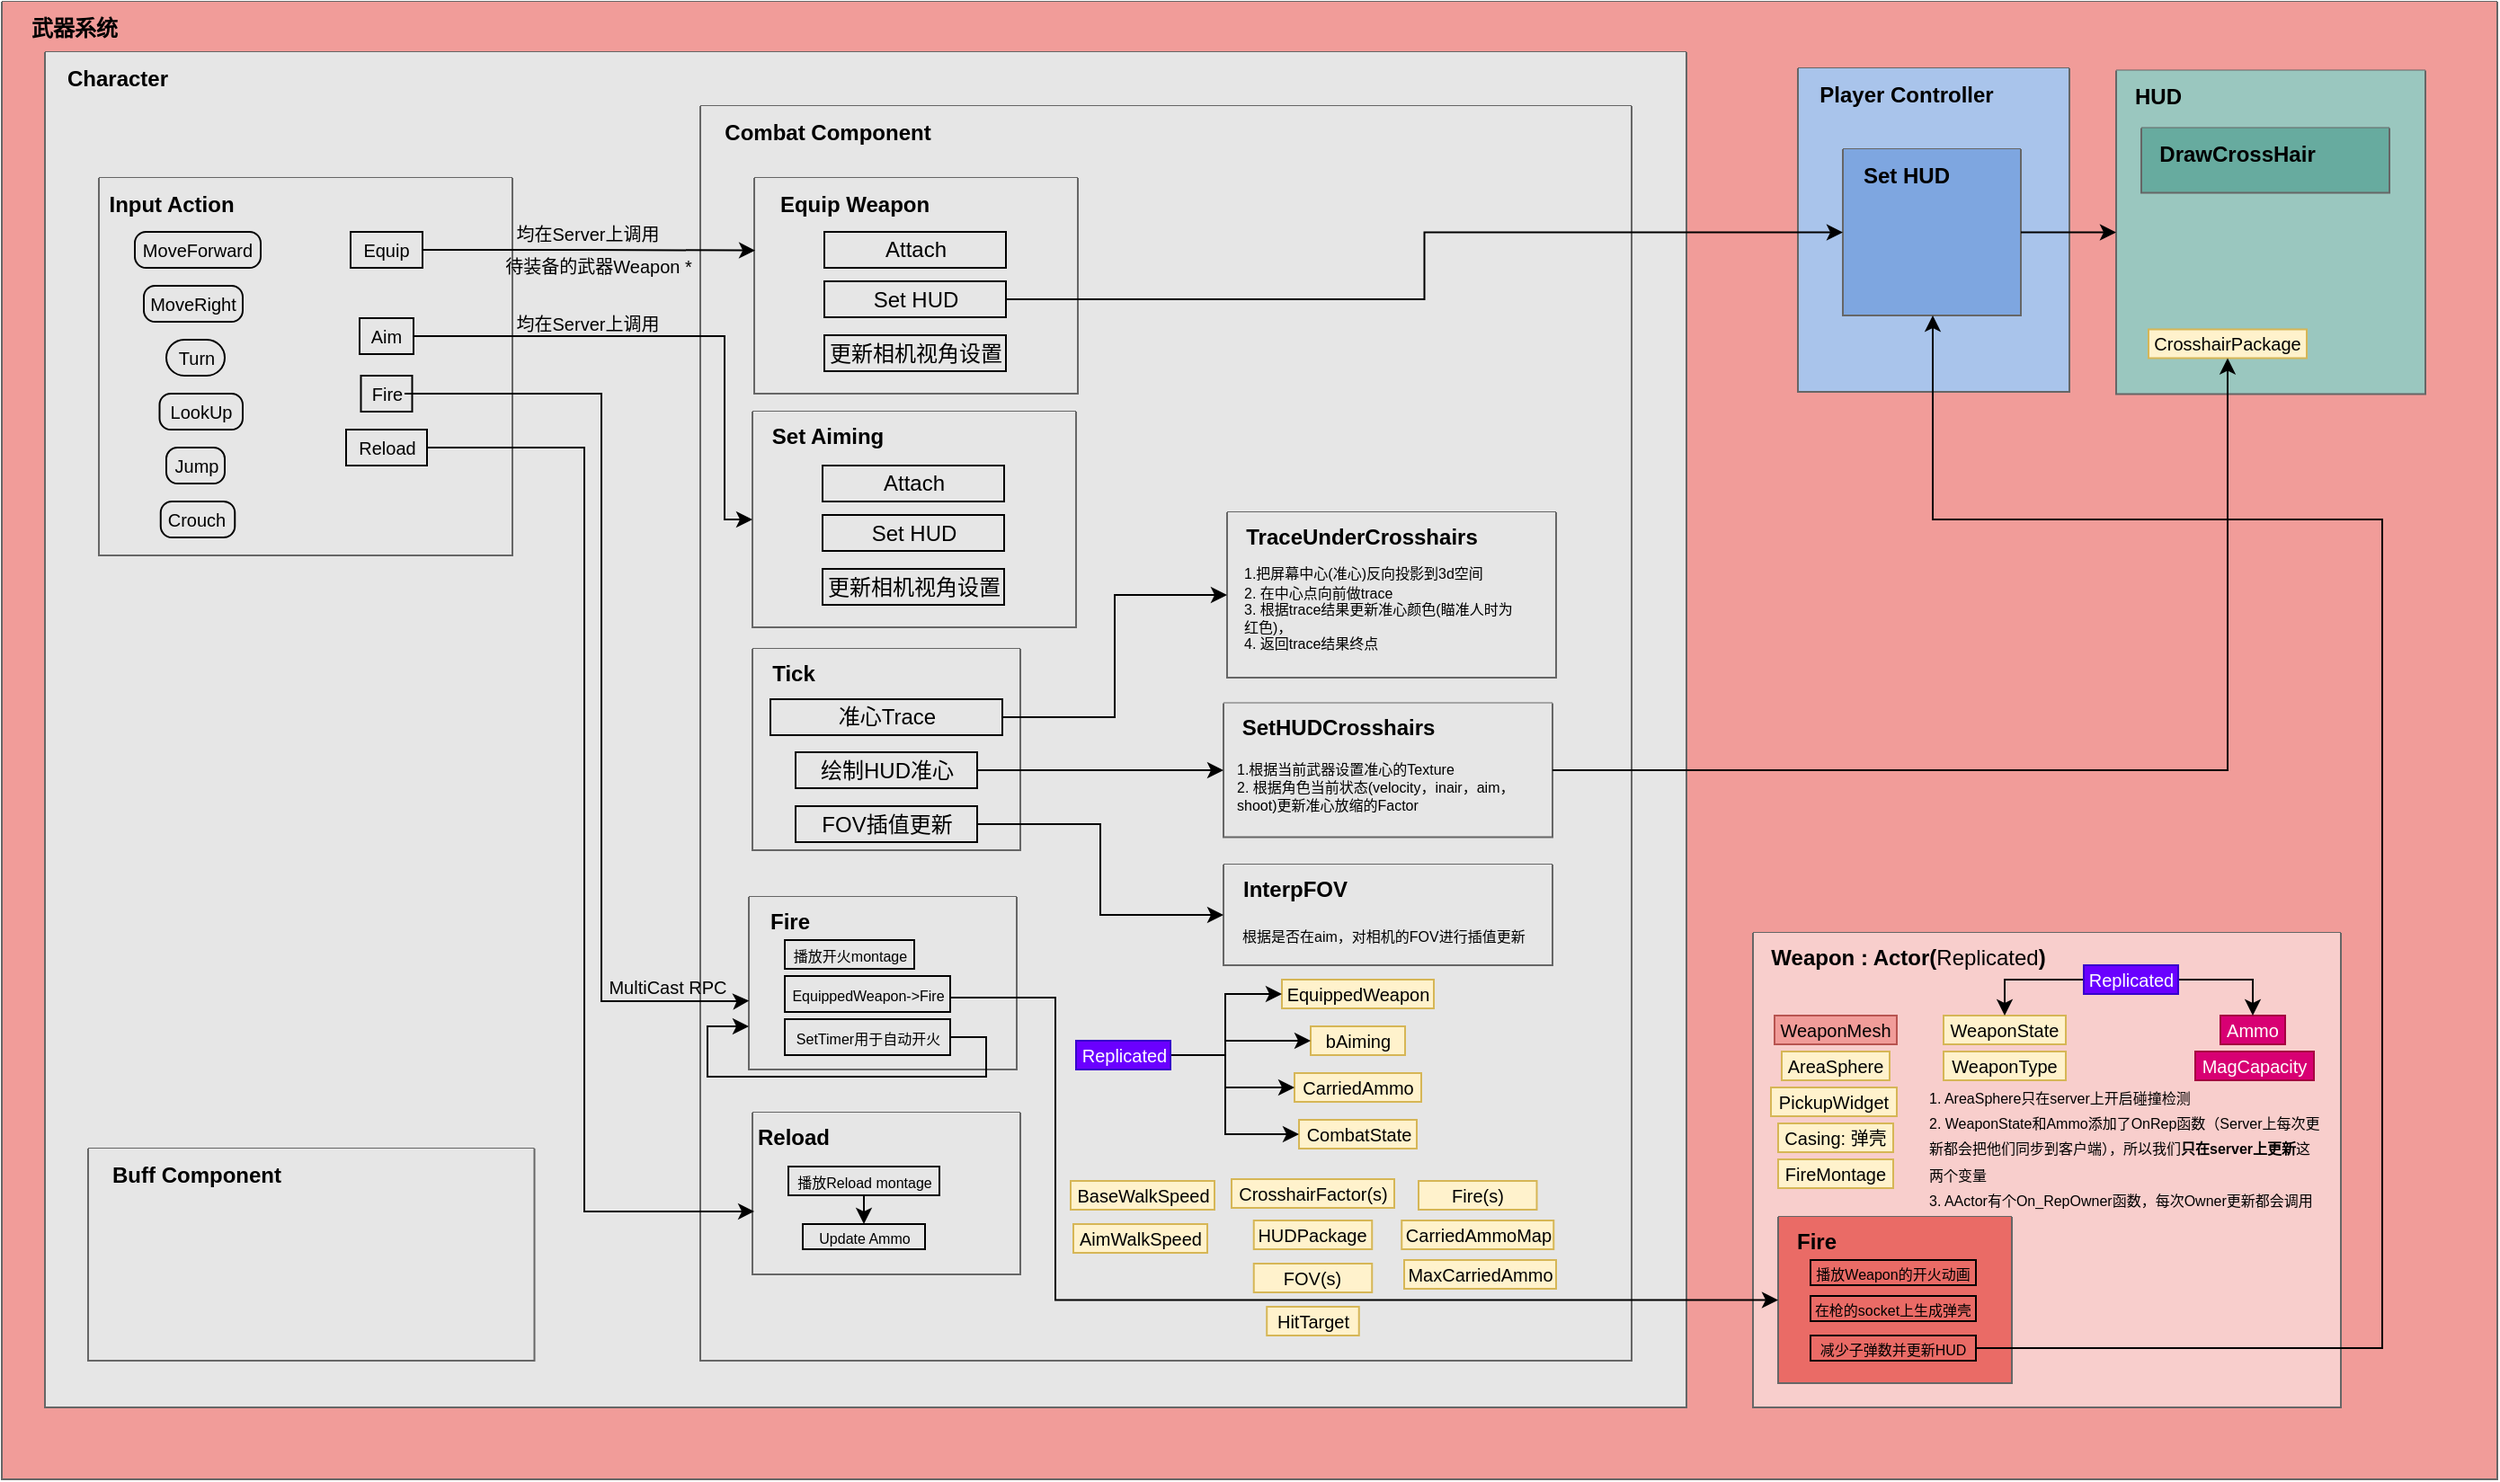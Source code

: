 <mxfile version="22.1.2" type="device">
  <diagram name="第 1 页" id="bMrVAK8gPkkUIHQVz1YE">
    <mxGraphModel dx="5907" dy="4916" grid="1" gridSize="10" guides="1" tooltips="1" connect="1" arrows="1" fold="1" page="1" pageScale="1" pageWidth="827" pageHeight="1169" math="0" shadow="0">
      <root>
        <mxCell id="0" />
        <mxCell id="1" parent="0" />
        <mxCell id="2DNq-SqJjKYiAPZ9AIUP-1" value="" style="swimlane;startSize=0;fillStyle=auto;fillColor=#000000;fontColor=#333333;strokeColor=#666666;swimlaneFillColor=#F19C99;" vertex="1" parent="1">
          <mxGeometry x="534" y="-1028" width="1388" height="822" as="geometry" />
        </mxCell>
        <mxCell id="2DNq-SqJjKYiAPZ9AIUP-2" value="&lt;b&gt;武器系统&lt;/b&gt;" style="text;html=1;align=center;verticalAlign=middle;resizable=0;points=[];autosize=1;strokeColor=none;fillColor=none;" vertex="1" parent="2DNq-SqJjKYiAPZ9AIUP-1">
          <mxGeometry x="6" y="1" width="68" height="28" as="geometry" />
        </mxCell>
        <mxCell id="2DNq-SqJjKYiAPZ9AIUP-3" value="" style="swimlane;startSize=0;fillStyle=auto;fillColor=#000000;fontColor=#333333;strokeColor=#666666;swimlaneFillColor=#E6E6E6;" vertex="1" parent="1">
          <mxGeometry x="558" y="-1000" width="913" height="754" as="geometry" />
        </mxCell>
        <mxCell id="2DNq-SqJjKYiAPZ9AIUP-4" value="&lt;b&gt;Character&lt;/b&gt;" style="text;html=1;align=center;verticalAlign=middle;resizable=0;points=[];autosize=1;strokeColor=none;fillColor=none;" vertex="1" parent="2DNq-SqJjKYiAPZ9AIUP-3">
          <mxGeometry width="80" height="30" as="geometry" />
        </mxCell>
        <mxCell id="2DNq-SqJjKYiAPZ9AIUP-5" value="" style="swimlane;startSize=0;fillStyle=auto;fillColor=#000000;fontColor=#333333;strokeColor=#666666;swimlaneFillColor=#E6E6E6;" vertex="1" parent="2DNq-SqJjKYiAPZ9AIUP-3">
          <mxGeometry x="30" y="70" width="230" height="210" as="geometry" />
        </mxCell>
        <mxCell id="2DNq-SqJjKYiAPZ9AIUP-6" value="&lt;b&gt;Input Action&lt;/b&gt;" style="text;html=1;align=center;verticalAlign=middle;resizable=0;points=[];autosize=1;strokeColor=none;fillColor=none;" vertex="1" parent="2DNq-SqJjKYiAPZ9AIUP-5">
          <mxGeometry x="-5" width="90" height="30" as="geometry" />
        </mxCell>
        <mxCell id="2DNq-SqJjKYiAPZ9AIUP-7" value="&lt;font style=&quot;font-size: 10px;&quot;&gt;MoveForward&lt;/font&gt;" style="rounded=1;whiteSpace=wrap;html=1;fillColor=none;arcSize=31;" vertex="1" parent="2DNq-SqJjKYiAPZ9AIUP-5">
          <mxGeometry x="20" y="30" width="70" height="20" as="geometry" />
        </mxCell>
        <mxCell id="2DNq-SqJjKYiAPZ9AIUP-8" value="&lt;font style=&quot;font-size: 10px;&quot;&gt;MoveRight&lt;/font&gt;" style="rounded=1;whiteSpace=wrap;html=1;fillColor=none;arcSize=31;" vertex="1" parent="2DNq-SqJjKYiAPZ9AIUP-5">
          <mxGeometry x="25" y="60" width="55" height="20" as="geometry" />
        </mxCell>
        <mxCell id="2DNq-SqJjKYiAPZ9AIUP-9" value="&lt;font style=&quot;font-size: 10px;&quot;&gt;Turn&lt;/font&gt;" style="rounded=1;whiteSpace=wrap;html=1;fillColor=none;arcSize=50;" vertex="1" parent="2DNq-SqJjKYiAPZ9AIUP-5">
          <mxGeometry x="37.5" y="90" width="32.5" height="20" as="geometry" />
        </mxCell>
        <mxCell id="2DNq-SqJjKYiAPZ9AIUP-10" value="&lt;font style=&quot;&quot;&gt;&lt;font style=&quot;font-size: 10px;&quot;&gt;LookUp&lt;/font&gt;&lt;br&gt;&lt;/font&gt;" style="rounded=1;whiteSpace=wrap;html=1;fillColor=none;arcSize=31;" vertex="1" parent="2DNq-SqJjKYiAPZ9AIUP-5">
          <mxGeometry x="33.75" y="120" width="46.25" height="20" as="geometry" />
        </mxCell>
        <mxCell id="2DNq-SqJjKYiAPZ9AIUP-11" value="&lt;font style=&quot;&quot;&gt;&lt;font style=&quot;font-size: 10px;&quot;&gt;Jump&lt;/font&gt;&lt;br&gt;&lt;/font&gt;" style="rounded=1;whiteSpace=wrap;html=1;fillColor=none;arcSize=31;" vertex="1" parent="2DNq-SqJjKYiAPZ9AIUP-5">
          <mxGeometry x="37.5" y="150" width="32.5" height="20" as="geometry" />
        </mxCell>
        <mxCell id="2DNq-SqJjKYiAPZ9AIUP-12" value="&lt;font style=&quot;&quot;&gt;&lt;font style=&quot;font-size: 10px;&quot;&gt;Crouch&lt;/font&gt;&lt;br&gt;&lt;/font&gt;" style="rounded=1;whiteSpace=wrap;html=1;fillColor=none;arcSize=31;" vertex="1" parent="2DNq-SqJjKYiAPZ9AIUP-5">
          <mxGeometry x="34.38" y="180" width="41.25" height="20" as="geometry" />
        </mxCell>
        <mxCell id="2DNq-SqJjKYiAPZ9AIUP-13" value="&lt;font style=&quot;font-size: 10px;&quot;&gt;Equip&lt;/font&gt;" style="rounded=1;whiteSpace=wrap;html=1;fillColor=none;arcSize=0;" vertex="1" parent="2DNq-SqJjKYiAPZ9AIUP-5">
          <mxGeometry x="140" y="30" width="40" height="20" as="geometry" />
        </mxCell>
        <mxCell id="2DNq-SqJjKYiAPZ9AIUP-14" value="&lt;font style=&quot;font-size: 10px;&quot;&gt;Aim&lt;/font&gt;" style="rounded=1;whiteSpace=wrap;html=1;fillColor=none;arcSize=0;" vertex="1" parent="2DNq-SqJjKYiAPZ9AIUP-5">
          <mxGeometry x="145" y="78" width="30" height="20" as="geometry" />
        </mxCell>
        <mxCell id="2DNq-SqJjKYiAPZ9AIUP-15" value="&lt;font style=&quot;font-size: 10px;&quot;&gt;Reload&lt;/font&gt;" style="rounded=1;whiteSpace=wrap;html=1;fillColor=none;arcSize=0;" vertex="1" parent="2DNq-SqJjKYiAPZ9AIUP-5">
          <mxGeometry x="137.5" y="140" width="45" height="20" as="geometry" />
        </mxCell>
        <mxCell id="2DNq-SqJjKYiAPZ9AIUP-16" value="&lt;font style=&quot;font-size: 10px;&quot;&gt;Fire&lt;/font&gt;" style="rounded=1;whiteSpace=wrap;html=1;fillColor=none;arcSize=0;" vertex="1" parent="2DNq-SqJjKYiAPZ9AIUP-5">
          <mxGeometry x="145.75" y="110" width="28.5" height="20" as="geometry" />
        </mxCell>
        <mxCell id="2DNq-SqJjKYiAPZ9AIUP-17" value="" style="swimlane;startSize=0;fillStyle=auto;fillColor=#000000;fontColor=#333333;strokeColor=#666666;swimlaneFillColor=#E6E6E6;" vertex="1" parent="2DNq-SqJjKYiAPZ9AIUP-3">
          <mxGeometry x="364.5" y="30" width="518" height="698" as="geometry" />
        </mxCell>
        <mxCell id="2DNq-SqJjKYiAPZ9AIUP-18" value="&lt;b&gt;Combat Component&lt;/b&gt;" style="text;html=1;align=center;verticalAlign=middle;resizable=0;points=[];autosize=1;strokeColor=none;fillColor=none;" vertex="1" parent="2DNq-SqJjKYiAPZ9AIUP-17">
          <mxGeometry width="140" height="30" as="geometry" />
        </mxCell>
        <mxCell id="2DNq-SqJjKYiAPZ9AIUP-19" value="" style="swimlane;startSize=0;fillStyle=auto;fillColor=#000000;fontColor=#333333;strokeColor=#666666;swimlaneFillColor=#E6E6E6;" vertex="1" parent="2DNq-SqJjKYiAPZ9AIUP-17">
          <mxGeometry x="30" y="40" width="180" height="120" as="geometry" />
        </mxCell>
        <mxCell id="2DNq-SqJjKYiAPZ9AIUP-20" value="&lt;b&gt;Equip Weapon&lt;/b&gt;" style="text;html=1;align=center;verticalAlign=middle;resizable=0;points=[];autosize=1;strokeColor=none;fillColor=none;" vertex="1" parent="2DNq-SqJjKYiAPZ9AIUP-19">
          <mxGeometry width="110" height="30" as="geometry" />
        </mxCell>
        <mxCell id="2DNq-SqJjKYiAPZ9AIUP-21" value="Attach" style="rounded=0;whiteSpace=wrap;html=1;fillColor=none;" vertex="1" parent="2DNq-SqJjKYiAPZ9AIUP-19">
          <mxGeometry x="39" y="30" width="101" height="20" as="geometry" />
        </mxCell>
        <mxCell id="2DNq-SqJjKYiAPZ9AIUP-22" value="Set HUD" style="rounded=0;whiteSpace=wrap;html=1;fillColor=none;" vertex="1" parent="2DNq-SqJjKYiAPZ9AIUP-19">
          <mxGeometry x="39" y="57.5" width="101" height="20" as="geometry" />
        </mxCell>
        <mxCell id="2DNq-SqJjKYiAPZ9AIUP-23" value="更新相机视角设置" style="rounded=0;whiteSpace=wrap;html=1;fillColor=none;" vertex="1" parent="2DNq-SqJjKYiAPZ9AIUP-19">
          <mxGeometry x="39" y="87.5" width="101" height="20" as="geometry" />
        </mxCell>
        <mxCell id="2DNq-SqJjKYiAPZ9AIUP-24" value="" style="swimlane;startSize=0;fillStyle=auto;fillColor=#000000;fontColor=#333333;strokeColor=#666666;swimlaneFillColor=#E6E6E6;" vertex="1" parent="2DNq-SqJjKYiAPZ9AIUP-17">
          <mxGeometry x="29" y="170" width="180" height="120" as="geometry" />
        </mxCell>
        <mxCell id="2DNq-SqJjKYiAPZ9AIUP-25" value="&lt;b&gt;Set Aiming&lt;/b&gt;" style="text;html=1;align=center;verticalAlign=middle;resizable=0;points=[];autosize=1;strokeColor=none;fillColor=none;" vertex="1" parent="2DNq-SqJjKYiAPZ9AIUP-24">
          <mxGeometry width="82" height="28" as="geometry" />
        </mxCell>
        <mxCell id="2DNq-SqJjKYiAPZ9AIUP-26" value="Attach" style="rounded=0;whiteSpace=wrap;html=1;fillColor=none;" vertex="1" parent="2DNq-SqJjKYiAPZ9AIUP-24">
          <mxGeometry x="39" y="30" width="101" height="20" as="geometry" />
        </mxCell>
        <mxCell id="2DNq-SqJjKYiAPZ9AIUP-27" value="Set HUD" style="rounded=0;whiteSpace=wrap;html=1;fillColor=none;" vertex="1" parent="2DNq-SqJjKYiAPZ9AIUP-24">
          <mxGeometry x="39" y="57.5" width="101" height="20" as="geometry" />
        </mxCell>
        <mxCell id="2DNq-SqJjKYiAPZ9AIUP-28" value="更新相机视角设置" style="rounded=0;whiteSpace=wrap;html=1;fillColor=none;" vertex="1" parent="2DNq-SqJjKYiAPZ9AIUP-24">
          <mxGeometry x="39" y="87.5" width="101" height="20" as="geometry" />
        </mxCell>
        <mxCell id="2DNq-SqJjKYiAPZ9AIUP-29" value="" style="swimlane;startSize=0;fillStyle=auto;fillColor=#000000;fontColor=#333333;strokeColor=#666666;swimlaneFillColor=#E6E6E6;" vertex="1" parent="2DNq-SqJjKYiAPZ9AIUP-17">
          <mxGeometry x="29" y="302" width="149" height="112" as="geometry">
            <mxRectangle x="29" y="324" width="18" height="12" as="alternateBounds" />
          </mxGeometry>
        </mxCell>
        <mxCell id="2DNq-SqJjKYiAPZ9AIUP-30" value="&lt;b&gt;Tick&lt;/b&gt;" style="text;html=1;align=center;verticalAlign=middle;resizable=0;points=[];autosize=1;strokeColor=none;fillColor=none;" vertex="1" parent="2DNq-SqJjKYiAPZ9AIUP-29">
          <mxGeometry width="44" height="28" as="geometry" />
        </mxCell>
        <mxCell id="2DNq-SqJjKYiAPZ9AIUP-31" value="准心Trace" style="rounded=0;whiteSpace=wrap;html=1;fillColor=none;" vertex="1" parent="2DNq-SqJjKYiAPZ9AIUP-29">
          <mxGeometry x="10" y="28" width="129" height="20" as="geometry" />
        </mxCell>
        <mxCell id="2DNq-SqJjKYiAPZ9AIUP-32" value="绘制HUD准心" style="rounded=0;whiteSpace=wrap;html=1;fillColor=none;" vertex="1" parent="2DNq-SqJjKYiAPZ9AIUP-29">
          <mxGeometry x="24" y="57.5" width="101" height="20" as="geometry" />
        </mxCell>
        <mxCell id="2DNq-SqJjKYiAPZ9AIUP-33" value="FOV插值更新" style="rounded=0;whiteSpace=wrap;html=1;fillColor=none;" vertex="1" parent="2DNq-SqJjKYiAPZ9AIUP-29">
          <mxGeometry x="24" y="87.5" width="101" height="20" as="geometry" />
        </mxCell>
        <mxCell id="2DNq-SqJjKYiAPZ9AIUP-34" value="" style="swimlane;startSize=0;fillStyle=auto;fillColor=#000000;fontColor=#333333;strokeColor=#666666;swimlaneFillColor=#E6E6E6;" vertex="1" parent="2DNq-SqJjKYiAPZ9AIUP-17">
          <mxGeometry x="293" y="226" width="183" height="92" as="geometry">
            <mxRectangle x="29" y="324" width="18" height="12" as="alternateBounds" />
          </mxGeometry>
        </mxCell>
        <mxCell id="2DNq-SqJjKYiAPZ9AIUP-35" value="&lt;b&gt;TraceUnderCrosshairs&lt;/b&gt;" style="text;html=1;align=center;verticalAlign=middle;resizable=0;points=[];autosize=1;strokeColor=none;fillColor=none;" vertex="1" parent="2DNq-SqJjKYiAPZ9AIUP-34">
          <mxGeometry width="148" height="28" as="geometry" />
        </mxCell>
        <mxCell id="2DNq-SqJjKYiAPZ9AIUP-36" value="&lt;div style=&quot;text-align: left;&quot;&gt;&lt;span style=&quot;font-size: 8px; background-color: initial;&quot;&gt;1.把屏幕中心(准心)反向投影到3d空间&lt;/span&gt;&lt;/div&gt;&lt;font style=&quot;font-size: 8px;&quot;&gt;&lt;div style=&quot;text-align: left;&quot;&gt;&lt;span style=&quot;background-color: initial;&quot;&gt;2. 在中心点向前做trace&lt;/span&gt;&lt;/div&gt;&lt;div style=&quot;text-align: left;&quot;&gt;&lt;span style=&quot;background-color: initial;&quot;&gt;3. 根据trace结果更新准心颜色(瞄准人时为红色)，&lt;/span&gt;&lt;/div&gt;&lt;div style=&quot;text-align: left;&quot;&gt;&lt;span style=&quot;background-color: initial;&quot;&gt;4. 返回trace结果终点&lt;/span&gt;&lt;/div&gt;&lt;/font&gt;" style="text;html=1;strokeColor=none;fillColor=none;align=center;verticalAlign=middle;whiteSpace=wrap;rounded=0;" vertex="1" parent="2DNq-SqJjKYiAPZ9AIUP-34">
          <mxGeometry x="8" y="20" width="152" height="64" as="geometry" />
        </mxCell>
        <mxCell id="2DNq-SqJjKYiAPZ9AIUP-37" style="edgeStyle=orthogonalEdgeStyle;rounded=0;orthogonalLoop=1;jettySize=auto;html=1;exitX=1;exitY=0.5;exitDx=0;exitDy=0;entryX=0;entryY=0.5;entryDx=0;entryDy=0;" edge="1" parent="2DNq-SqJjKYiAPZ9AIUP-17" source="2DNq-SqJjKYiAPZ9AIUP-31" target="2DNq-SqJjKYiAPZ9AIUP-34">
          <mxGeometry relative="1" as="geometry" />
        </mxCell>
        <mxCell id="2DNq-SqJjKYiAPZ9AIUP-38" value="" style="swimlane;startSize=0;fillStyle=auto;fillColor=#000000;fontColor=#333333;strokeColor=#666666;swimlaneFillColor=#E6E6E6;" vertex="1" parent="2DNq-SqJjKYiAPZ9AIUP-17">
          <mxGeometry x="291" y="332.25" width="183" height="74.5" as="geometry">
            <mxRectangle x="29" y="324" width="18" height="12" as="alternateBounds" />
          </mxGeometry>
        </mxCell>
        <mxCell id="2DNq-SqJjKYiAPZ9AIUP-39" value="&lt;b&gt;SetHUDCrosshairs&lt;/b&gt;" style="text;html=1;align=center;verticalAlign=middle;resizable=0;points=[];autosize=1;strokeColor=none;fillColor=none;" vertex="1" parent="2DNq-SqJjKYiAPZ9AIUP-38">
          <mxGeometry width="126" height="28" as="geometry" />
        </mxCell>
        <mxCell id="2DNq-SqJjKYiAPZ9AIUP-40" value="&lt;div style=&quot;text-align: left;&quot;&gt;&lt;span style=&quot;font-size: 8px; background-color: initial;&quot;&gt;1.根据当前武器设置准心的Texture&lt;/span&gt;&lt;/div&gt;&lt;font style=&quot;font-size: 8px;&quot;&gt;&lt;div style=&quot;text-align: left;&quot;&gt;&lt;span style=&quot;background-color: initial;&quot;&gt;2. 根据角色当前状态(velocity，inair，aim，shoot)更新准心放缩的&lt;/span&gt;Factor&lt;/div&gt;&lt;/font&gt;" style="text;html=1;strokeColor=none;fillColor=none;align=center;verticalAlign=middle;whiteSpace=wrap;rounded=0;" vertex="1" parent="2DNq-SqJjKYiAPZ9AIUP-38">
          <mxGeometry x="6.5" y="24.5" width="170" height="40" as="geometry" />
        </mxCell>
        <mxCell id="2DNq-SqJjKYiAPZ9AIUP-41" style="edgeStyle=orthogonalEdgeStyle;rounded=0;orthogonalLoop=1;jettySize=auto;html=1;exitX=1;exitY=0.5;exitDx=0;exitDy=0;entryX=0;entryY=0.5;entryDx=0;entryDy=0;" edge="1" parent="2DNq-SqJjKYiAPZ9AIUP-17" source="2DNq-SqJjKYiAPZ9AIUP-32" target="2DNq-SqJjKYiAPZ9AIUP-38">
          <mxGeometry relative="1" as="geometry" />
        </mxCell>
        <mxCell id="2DNq-SqJjKYiAPZ9AIUP-42" value="" style="swimlane;startSize=0;fillStyle=auto;fillColor=#000000;fontColor=#333333;strokeColor=#666666;swimlaneFillColor=#E6E6E6;" vertex="1" parent="2DNq-SqJjKYiAPZ9AIUP-17">
          <mxGeometry x="291" y="422" width="183" height="56" as="geometry">
            <mxRectangle x="29" y="324" width="18" height="12" as="alternateBounds" />
          </mxGeometry>
        </mxCell>
        <mxCell id="2DNq-SqJjKYiAPZ9AIUP-43" value="&lt;b&gt;InterpFOV&lt;/b&gt;" style="text;html=1;align=center;verticalAlign=middle;resizable=0;points=[];autosize=1;strokeColor=none;fillColor=none;" vertex="1" parent="2DNq-SqJjKYiAPZ9AIUP-42">
          <mxGeometry width="78" height="28" as="geometry" />
        </mxCell>
        <mxCell id="2DNq-SqJjKYiAPZ9AIUP-44" value="&lt;div style=&quot;&quot;&gt;&lt;font style=&quot;font-size: 8px;&quot;&gt;根据是否在aim，对相机的FOV进行插值更新&lt;/font&gt;&lt;/div&gt;" style="text;html=1;strokeColor=none;fillColor=none;align=left;verticalAlign=middle;whiteSpace=wrap;rounded=0;" vertex="1" parent="2DNq-SqJjKYiAPZ9AIUP-42">
          <mxGeometry x="8" y="30" width="170" height="18" as="geometry" />
        </mxCell>
        <mxCell id="2DNq-SqJjKYiAPZ9AIUP-45" style="edgeStyle=orthogonalEdgeStyle;rounded=0;orthogonalLoop=1;jettySize=auto;html=1;exitX=1;exitY=0.5;exitDx=0;exitDy=0;entryX=0;entryY=0.5;entryDx=0;entryDy=0;" edge="1" parent="2DNq-SqJjKYiAPZ9AIUP-17" source="2DNq-SqJjKYiAPZ9AIUP-33" target="2DNq-SqJjKYiAPZ9AIUP-42">
          <mxGeometry relative="1" as="geometry" />
        </mxCell>
        <mxCell id="2DNq-SqJjKYiAPZ9AIUP-46" value="" style="swimlane;startSize=0;fillStyle=auto;fillColor=none;fontColor=#333333;strokeColor=#666666;swimlaneFillColor=#E6E6E6;" vertex="1" parent="2DNq-SqJjKYiAPZ9AIUP-17">
          <mxGeometry x="27" y="440" width="149" height="96" as="geometry">
            <mxRectangle x="29" y="324" width="18" height="12" as="alternateBounds" />
          </mxGeometry>
        </mxCell>
        <mxCell id="2DNq-SqJjKYiAPZ9AIUP-47" value="&lt;b&gt;Fire&lt;/b&gt;" style="text;html=1;align=center;verticalAlign=middle;resizable=0;points=[];autosize=1;strokeColor=none;fillColor=none;" vertex="1" parent="2DNq-SqJjKYiAPZ9AIUP-46">
          <mxGeometry x="1" width="42" height="28" as="geometry" />
        </mxCell>
        <mxCell id="2DNq-SqJjKYiAPZ9AIUP-48" value="&lt;font style=&quot;font-size: 8px;&quot;&gt;播放开火montage&lt;/font&gt;" style="rounded=0;whiteSpace=wrap;html=1;fillColor=none;" vertex="1" parent="2DNq-SqJjKYiAPZ9AIUP-46">
          <mxGeometry x="20" y="24" width="72" height="16" as="geometry" />
        </mxCell>
        <mxCell id="2DNq-SqJjKYiAPZ9AIUP-49" value="&lt;font style=&quot;font-size: 8px;&quot;&gt;EquippedWeapon-&amp;gt;&lt;/font&gt;&lt;font style=&quot;&quot;&gt;&lt;span style=&quot;font-size: 8px;&quot;&gt;Fire&lt;/span&gt;&lt;/font&gt;" style="rounded=0;whiteSpace=wrap;html=1;fillColor=none;" vertex="1" parent="2DNq-SqJjKYiAPZ9AIUP-46">
          <mxGeometry x="20" y="44" width="92" height="20" as="geometry" />
        </mxCell>
        <mxCell id="2DNq-SqJjKYiAPZ9AIUP-50" style="edgeStyle=orthogonalEdgeStyle;rounded=0;orthogonalLoop=1;jettySize=auto;html=1;exitX=1;exitY=0.5;exitDx=0;exitDy=0;entryX=0;entryY=0.75;entryDx=0;entryDy=0;" edge="1" parent="2DNq-SqJjKYiAPZ9AIUP-46" source="2DNq-SqJjKYiAPZ9AIUP-51" target="2DNq-SqJjKYiAPZ9AIUP-46">
          <mxGeometry relative="1" as="geometry">
            <Array as="points">
              <mxPoint x="132" y="78" />
              <mxPoint x="132" y="100" />
              <mxPoint x="-23" y="100" />
              <mxPoint x="-23" y="72" />
            </Array>
          </mxGeometry>
        </mxCell>
        <mxCell id="2DNq-SqJjKYiAPZ9AIUP-51" value="&lt;span style=&quot;font-size: 8px;&quot;&gt;SetTimer用于自动开火&lt;/span&gt;" style="rounded=0;whiteSpace=wrap;html=1;fillColor=none;" vertex="1" parent="2DNq-SqJjKYiAPZ9AIUP-46">
          <mxGeometry x="20" y="68" width="92" height="20" as="geometry" />
        </mxCell>
        <mxCell id="2DNq-SqJjKYiAPZ9AIUP-52" value="" style="swimlane;startSize=0;fillStyle=auto;fillColor=none;fontColor=#333333;strokeColor=#666666;swimlaneFillColor=#E6E6E6;" vertex="1" parent="2DNq-SqJjKYiAPZ9AIUP-17">
          <mxGeometry x="29" y="560" width="149" height="90" as="geometry">
            <mxRectangle x="29" y="324" width="18" height="12" as="alternateBounds" />
          </mxGeometry>
        </mxCell>
        <mxCell id="2DNq-SqJjKYiAPZ9AIUP-53" value="&lt;b&gt;Reload&lt;/b&gt;" style="text;html=1;align=center;verticalAlign=middle;resizable=0;points=[];autosize=1;strokeColor=none;fillColor=none;" vertex="1" parent="2DNq-SqJjKYiAPZ9AIUP-52">
          <mxGeometry x="-8" width="60" height="28" as="geometry" />
        </mxCell>
        <mxCell id="2DNq-SqJjKYiAPZ9AIUP-54" style="edgeStyle=orthogonalEdgeStyle;rounded=0;orthogonalLoop=1;jettySize=auto;html=1;exitX=0.5;exitY=1;exitDx=0;exitDy=0;entryX=0.5;entryY=0;entryDx=0;entryDy=0;" edge="1" parent="2DNq-SqJjKYiAPZ9AIUP-52" source="2DNq-SqJjKYiAPZ9AIUP-55" target="2DNq-SqJjKYiAPZ9AIUP-56">
          <mxGeometry relative="1" as="geometry" />
        </mxCell>
        <mxCell id="2DNq-SqJjKYiAPZ9AIUP-55" value="&lt;font style=&quot;font-size: 8px;&quot;&gt;播放Reload montage&lt;/font&gt;" style="rounded=0;whiteSpace=wrap;html=1;fillColor=none;" vertex="1" parent="2DNq-SqJjKYiAPZ9AIUP-52">
          <mxGeometry x="20" y="30" width="84" height="16" as="geometry" />
        </mxCell>
        <mxCell id="2DNq-SqJjKYiAPZ9AIUP-56" value="&lt;span style=&quot;font-size: 8px;&quot;&gt;Update Ammo&lt;/span&gt;" style="rounded=0;whiteSpace=wrap;html=1;fillColor=none;" vertex="1" parent="2DNq-SqJjKYiAPZ9AIUP-52">
          <mxGeometry x="28" y="62" width="68" height="14" as="geometry" />
        </mxCell>
        <mxCell id="2DNq-SqJjKYiAPZ9AIUP-57" style="edgeStyle=orthogonalEdgeStyle;rounded=0;orthogonalLoop=1;jettySize=auto;html=1;exitX=1;exitY=0.5;exitDx=0;exitDy=0;entryX=0.001;entryY=0.602;entryDx=0;entryDy=0;entryPerimeter=0;" edge="1" parent="2DNq-SqJjKYiAPZ9AIUP-17" target="2DNq-SqJjKYiAPZ9AIUP-46">
          <mxGeometry relative="1" as="geometry">
            <mxPoint x="-164.5" y="160" as="sourcePoint" />
            <mxPoint x="22.75" y="496.928" as="targetPoint" />
            <Array as="points">
              <mxPoint x="-55" y="160" />
              <mxPoint x="-55" y="498" />
              <mxPoint x="23" y="498" />
            </Array>
          </mxGeometry>
        </mxCell>
        <mxCell id="2DNq-SqJjKYiAPZ9AIUP-58" value="&lt;font style=&quot;font-size: 10px;&quot;&gt;EquippedWeapon&lt;/font&gt;" style="rounded=0;whiteSpace=wrap;html=1;fillColor=#fff2cc;strokeColor=#d6b656;" vertex="1" parent="2DNq-SqJjKYiAPZ9AIUP-17">
          <mxGeometry x="323.5" y="486" width="84.5" height="16" as="geometry" />
        </mxCell>
        <mxCell id="2DNq-SqJjKYiAPZ9AIUP-59" value="&lt;font style=&quot;font-size: 10px;&quot;&gt;bAiming&lt;/font&gt;" style="rounded=0;whiteSpace=wrap;html=1;fillColor=#fff2cc;strokeColor=#d6b656;" vertex="1" parent="2DNq-SqJjKYiAPZ9AIUP-17">
          <mxGeometry x="339.5" y="512" width="52.5" height="16" as="geometry" />
        </mxCell>
        <mxCell id="2DNq-SqJjKYiAPZ9AIUP-60" value="&lt;font style=&quot;font-size: 10px;&quot;&gt;CarriedAmmo&lt;/font&gt;" style="rounded=0;whiteSpace=wrap;html=1;fillColor=#fff2cc;strokeColor=#d6b656;" vertex="1" parent="2DNq-SqJjKYiAPZ9AIUP-17">
          <mxGeometry x="330.5" y="538" width="70.5" height="16" as="geometry" />
        </mxCell>
        <mxCell id="2DNq-SqJjKYiAPZ9AIUP-61" value="&lt;font style=&quot;font-size: 10px;&quot;&gt;CombatState&lt;/font&gt;" style="rounded=0;whiteSpace=wrap;html=1;fillColor=#fff2cc;strokeColor=#d6b656;" vertex="1" parent="2DNq-SqJjKYiAPZ9AIUP-17">
          <mxGeometry x="333" y="564" width="65.5" height="16" as="geometry" />
        </mxCell>
        <mxCell id="2DNq-SqJjKYiAPZ9AIUP-62" style="edgeStyle=orthogonalEdgeStyle;rounded=0;orthogonalLoop=1;jettySize=auto;html=1;exitX=1;exitY=0.5;exitDx=0;exitDy=0;entryX=0;entryY=0.5;entryDx=0;entryDy=0;" edge="1" parent="2DNq-SqJjKYiAPZ9AIUP-17" source="2DNq-SqJjKYiAPZ9AIUP-75" target="2DNq-SqJjKYiAPZ9AIUP-58">
          <mxGeometry relative="1" as="geometry">
            <mxPoint x="259.5" y="532.5" as="sourcePoint" />
            <Array as="points">
              <mxPoint x="292" y="528" />
              <mxPoint x="292" y="494" />
            </Array>
          </mxGeometry>
        </mxCell>
        <mxCell id="2DNq-SqJjKYiAPZ9AIUP-63" style="edgeStyle=orthogonalEdgeStyle;rounded=0;orthogonalLoop=1;jettySize=auto;html=1;exitX=1;exitY=0.5;exitDx=0;exitDy=0;entryX=0;entryY=0.5;entryDx=0;entryDy=0;" edge="1" parent="2DNq-SqJjKYiAPZ9AIUP-17" source="2DNq-SqJjKYiAPZ9AIUP-75" target="2DNq-SqJjKYiAPZ9AIUP-60">
          <mxGeometry relative="1" as="geometry">
            <mxPoint x="259.5" y="532.5" as="sourcePoint" />
            <Array as="points">
              <mxPoint x="292" y="528" />
              <mxPoint x="292" y="546" />
            </Array>
          </mxGeometry>
        </mxCell>
        <mxCell id="2DNq-SqJjKYiAPZ9AIUP-64" style="edgeStyle=orthogonalEdgeStyle;rounded=0;orthogonalLoop=1;jettySize=auto;html=1;exitX=1;exitY=0.5;exitDx=0;exitDy=0;entryX=0;entryY=0.5;entryDx=0;entryDy=0;" edge="1" parent="2DNq-SqJjKYiAPZ9AIUP-17" source="2DNq-SqJjKYiAPZ9AIUP-75" target="2DNq-SqJjKYiAPZ9AIUP-59">
          <mxGeometry relative="1" as="geometry">
            <mxPoint x="259.5" y="532.5" as="sourcePoint" />
            <Array as="points">
              <mxPoint x="292" y="528" />
              <mxPoint x="292" y="520" />
            </Array>
          </mxGeometry>
        </mxCell>
        <mxCell id="2DNq-SqJjKYiAPZ9AIUP-65" style="edgeStyle=orthogonalEdgeStyle;rounded=0;orthogonalLoop=1;jettySize=auto;html=1;exitX=1;exitY=0.5;exitDx=0;exitDy=0;entryX=0;entryY=0.5;entryDx=0;entryDy=0;" edge="1" parent="2DNq-SqJjKYiAPZ9AIUP-17" source="2DNq-SqJjKYiAPZ9AIUP-75" target="2DNq-SqJjKYiAPZ9AIUP-61">
          <mxGeometry relative="1" as="geometry">
            <mxPoint x="259.5" y="532.5" as="sourcePoint" />
            <Array as="points">
              <mxPoint x="292" y="528" />
              <mxPoint x="292" y="572" />
            </Array>
          </mxGeometry>
        </mxCell>
        <mxCell id="2DNq-SqJjKYiAPZ9AIUP-66" value="&lt;font style=&quot;font-size: 10px;&quot;&gt;BaseWalkSpeed&lt;/font&gt;" style="rounded=0;whiteSpace=wrap;html=1;fillColor=#fff2cc;strokeColor=#d6b656;" vertex="1" parent="2DNq-SqJjKYiAPZ9AIUP-17">
          <mxGeometry x="206" y="598" width="80" height="16" as="geometry" />
        </mxCell>
        <mxCell id="2DNq-SqJjKYiAPZ9AIUP-67" value="&lt;font style=&quot;font-size: 10px;&quot;&gt;AimWalkSpeed&lt;br&gt;&lt;/font&gt;" style="rounded=0;whiteSpace=wrap;html=1;fillColor=#fff2cc;strokeColor=#d6b656;" vertex="1" parent="2DNq-SqJjKYiAPZ9AIUP-17">
          <mxGeometry x="207.5" y="622" width="74.5" height="16" as="geometry" />
        </mxCell>
        <mxCell id="2DNq-SqJjKYiAPZ9AIUP-68" value="&lt;font style=&quot;font-size: 10px;&quot;&gt;CrosshairFactor(s)&lt;br&gt;&lt;/font&gt;" style="rounded=0;whiteSpace=wrap;html=1;fillColor=#fff2cc;strokeColor=#d6b656;" vertex="1" parent="2DNq-SqJjKYiAPZ9AIUP-17">
          <mxGeometry x="295.5" y="597" width="90.5" height="16" as="geometry" />
        </mxCell>
        <mxCell id="2DNq-SqJjKYiAPZ9AIUP-69" value="&lt;font style=&quot;font-size: 10px;&quot;&gt;HitTarget&lt;br&gt;&lt;/font&gt;" style="rounded=0;whiteSpace=wrap;html=1;fillColor=#fff2cc;strokeColor=#d6b656;" vertex="1" parent="2DNq-SqJjKYiAPZ9AIUP-17">
          <mxGeometry x="315.12" y="668" width="51.25" height="16" as="geometry" />
        </mxCell>
        <mxCell id="2DNq-SqJjKYiAPZ9AIUP-70" value="&lt;font style=&quot;font-size: 10px;&quot;&gt;HUDPackage&lt;br&gt;&lt;/font&gt;" style="rounded=0;whiteSpace=wrap;html=1;fillColor=#fff2cc;strokeColor=#d6b656;" vertex="1" parent="2DNq-SqJjKYiAPZ9AIUP-17">
          <mxGeometry x="307.87" y="620" width="65.75" height="16" as="geometry" />
        </mxCell>
        <mxCell id="2DNq-SqJjKYiAPZ9AIUP-71" value="&lt;font style=&quot;font-size: 10px;&quot;&gt;FOV(s)&lt;br&gt;&lt;/font&gt;" style="rounded=0;whiteSpace=wrap;html=1;fillColor=#fff2cc;strokeColor=#d6b656;" vertex="1" parent="2DNq-SqJjKYiAPZ9AIUP-17">
          <mxGeometry x="307.87" y="644" width="65.75" height="16" as="geometry" />
        </mxCell>
        <mxCell id="2DNq-SqJjKYiAPZ9AIUP-72" value="&lt;font style=&quot;font-size: 10px;&quot;&gt;Fire(s)&lt;br&gt;&lt;/font&gt;" style="rounded=0;whiteSpace=wrap;html=1;fillColor=#fff2cc;strokeColor=#d6b656;" vertex="1" parent="2DNq-SqJjKYiAPZ9AIUP-17">
          <mxGeometry x="399.5" y="598" width="65.75" height="16" as="geometry" />
        </mxCell>
        <mxCell id="2DNq-SqJjKYiAPZ9AIUP-73" value="&lt;font style=&quot;font-size: 10px;&quot;&gt;CarriedAmmoMap&lt;br&gt;&lt;/font&gt;" style="rounded=0;whiteSpace=wrap;html=1;fillColor=#fff2cc;strokeColor=#d6b656;" vertex="1" parent="2DNq-SqJjKYiAPZ9AIUP-17">
          <mxGeometry x="390.13" y="620" width="84.5" height="16" as="geometry" />
        </mxCell>
        <mxCell id="2DNq-SqJjKYiAPZ9AIUP-74" value="&lt;font style=&quot;font-size: 10px;&quot;&gt;MaxCarriedAmmo&lt;br&gt;&lt;/font&gt;" style="rounded=0;whiteSpace=wrap;html=1;fillColor=#fff2cc;strokeColor=#d6b656;" vertex="1" parent="2DNq-SqJjKYiAPZ9AIUP-17">
          <mxGeometry x="391.5" y="642" width="84.5" height="16" as="geometry" />
        </mxCell>
        <mxCell id="2DNq-SqJjKYiAPZ9AIUP-75" value="&lt;font style=&quot;font-size: 10px;&quot;&gt;Replicated&lt;/font&gt;" style="rounded=0;whiteSpace=wrap;html=1;fillColor=#6a00ff;strokeColor=#3700CC;fontColor=#ffffff;" vertex="1" parent="2DNq-SqJjKYiAPZ9AIUP-17">
          <mxGeometry x="209" y="520" width="52.5" height="16" as="geometry" />
        </mxCell>
        <mxCell id="2DNq-SqJjKYiAPZ9AIUP-76" value="" style="swimlane;startSize=0;fillStyle=auto;fillColor=#000000;fontColor=#333333;strokeColor=#666666;swimlaneFillColor=#E6E6E6;" vertex="1" parent="2DNq-SqJjKYiAPZ9AIUP-3">
          <mxGeometry x="24.0" y="610" width="248.25" height="118" as="geometry" />
        </mxCell>
        <mxCell id="2DNq-SqJjKYiAPZ9AIUP-77" value="&lt;b&gt;Buff Component&lt;/b&gt;" style="text;html=1;align=center;verticalAlign=middle;resizable=0;points=[];autosize=1;strokeColor=none;fillColor=none;" vertex="1" parent="2DNq-SqJjKYiAPZ9AIUP-76">
          <mxGeometry width="120" height="30" as="geometry" />
        </mxCell>
        <mxCell id="2DNq-SqJjKYiAPZ9AIUP-78" style="edgeStyle=orthogonalEdgeStyle;rounded=0;orthogonalLoop=1;jettySize=auto;html=1;exitX=1;exitY=0.5;exitDx=0;exitDy=0;entryX=0.003;entryY=0.336;entryDx=0;entryDy=0;entryPerimeter=0;" edge="1" parent="2DNq-SqJjKYiAPZ9AIUP-3" source="2DNq-SqJjKYiAPZ9AIUP-13" target="2DNq-SqJjKYiAPZ9AIUP-19">
          <mxGeometry relative="1" as="geometry">
            <mxPoint x="373" y="110" as="targetPoint" />
          </mxGeometry>
        </mxCell>
        <mxCell id="2DNq-SqJjKYiAPZ9AIUP-79" value="&lt;font style=&quot;font-size: 10px;&quot;&gt;均在Server上调用&lt;/font&gt;" style="text;html=1;strokeColor=none;fillColor=none;align=center;verticalAlign=middle;whiteSpace=wrap;rounded=0;" vertex="1" parent="2DNq-SqJjKYiAPZ9AIUP-3">
          <mxGeometry x="260" y="92" width="84" height="17" as="geometry" />
        </mxCell>
        <mxCell id="2DNq-SqJjKYiAPZ9AIUP-80" value="&lt;font style=&quot;font-size: 10px;&quot;&gt;待装备的武器Weapon *&lt;/font&gt;" style="text;html=1;strokeColor=none;fillColor=none;align=center;verticalAlign=middle;whiteSpace=wrap;rounded=0;" vertex="1" parent="2DNq-SqJjKYiAPZ9AIUP-3">
          <mxGeometry x="251" y="109" width="113.5" height="19" as="geometry" />
        </mxCell>
        <mxCell id="2DNq-SqJjKYiAPZ9AIUP-81" style="edgeStyle=orthogonalEdgeStyle;rounded=0;orthogonalLoop=1;jettySize=auto;html=1;exitX=1;exitY=0.5;exitDx=0;exitDy=0;entryX=0;entryY=0.5;entryDx=0;entryDy=0;" edge="1" parent="2DNq-SqJjKYiAPZ9AIUP-3" source="2DNq-SqJjKYiAPZ9AIUP-14" target="2DNq-SqJjKYiAPZ9AIUP-24">
          <mxGeometry relative="1" as="geometry">
            <Array as="points">
              <mxPoint x="378" y="158" />
              <mxPoint x="378" y="260" />
            </Array>
          </mxGeometry>
        </mxCell>
        <mxCell id="2DNq-SqJjKYiAPZ9AIUP-82" value="&lt;font style=&quot;font-size: 10px;&quot;&gt;均在Server上调用&lt;/font&gt;" style="text;html=1;strokeColor=none;fillColor=none;align=center;verticalAlign=middle;whiteSpace=wrap;rounded=0;" vertex="1" parent="2DNq-SqJjKYiAPZ9AIUP-3">
          <mxGeometry x="260" y="142" width="84" height="17" as="geometry" />
        </mxCell>
        <mxCell id="2DNq-SqJjKYiAPZ9AIUP-83" value="&lt;font style=&quot;font-size: 10px;&quot;&gt;MultiCast RPC&lt;/font&gt;" style="text;html=1;strokeColor=none;fillColor=none;align=center;verticalAlign=middle;whiteSpace=wrap;rounded=0;" vertex="1" parent="2DNq-SqJjKYiAPZ9AIUP-3">
          <mxGeometry x="310" y="514" width="73" height="12" as="geometry" />
        </mxCell>
        <mxCell id="2DNq-SqJjKYiAPZ9AIUP-84" style="edgeStyle=orthogonalEdgeStyle;rounded=0;orthogonalLoop=1;jettySize=auto;html=1;exitX=1;exitY=0.5;exitDx=0;exitDy=0;entryX=0.007;entryY=0.611;entryDx=0;entryDy=0;entryPerimeter=0;" edge="1" parent="2DNq-SqJjKYiAPZ9AIUP-3" source="2DNq-SqJjKYiAPZ9AIUP-15" target="2DNq-SqJjKYiAPZ9AIUP-52">
          <mxGeometry relative="1" as="geometry">
            <Array as="points">
              <mxPoint x="300" y="220" />
              <mxPoint x="300" y="645" />
            </Array>
          </mxGeometry>
        </mxCell>
        <mxCell id="2DNq-SqJjKYiAPZ9AIUP-85" value="" style="swimlane;startSize=0;fillStyle=auto;fillColor=#000000;fontColor=#333333;strokeColor=#666666;swimlaneFillColor=#A9C4EB;" vertex="1" parent="1">
          <mxGeometry x="1533" y="-991" width="151" height="180" as="geometry" />
        </mxCell>
        <mxCell id="2DNq-SqJjKYiAPZ9AIUP-86" value="&lt;b&gt;Player Controller&lt;/b&gt;" style="text;html=1;align=center;verticalAlign=middle;resizable=0;points=[];autosize=1;strokeColor=none;fillColor=none;" vertex="1" parent="2DNq-SqJjKYiAPZ9AIUP-85">
          <mxGeometry width="120" height="30" as="geometry" />
        </mxCell>
        <mxCell id="2DNq-SqJjKYiAPZ9AIUP-87" value="" style="swimlane;startSize=0;fillStyle=auto;fillColor=#000000;fontColor=#333333;strokeColor=#666666;swimlaneFillColor=#7EA6E0;" vertex="1" parent="2DNq-SqJjKYiAPZ9AIUP-85">
          <mxGeometry x="25" y="45" width="99" height="92.5" as="geometry" />
        </mxCell>
        <mxCell id="2DNq-SqJjKYiAPZ9AIUP-88" value="&lt;b&gt;Set HUD&lt;/b&gt;" style="text;html=1;align=center;verticalAlign=middle;resizable=0;points=[];autosize=1;strokeColor=none;fillColor=none;" vertex="1" parent="2DNq-SqJjKYiAPZ9AIUP-87">
          <mxGeometry width="70" height="30" as="geometry" />
        </mxCell>
        <mxCell id="2DNq-SqJjKYiAPZ9AIUP-89" value="" style="swimlane;startSize=0;fillStyle=auto;fillColor=#000000;fontColor=#333333;strokeColor=#666666;swimlaneFillColor=#9AC7BF;" vertex="1" parent="1">
          <mxGeometry x="1710" y="-989.75" width="172" height="180" as="geometry" />
        </mxCell>
        <mxCell id="2DNq-SqJjKYiAPZ9AIUP-90" value="&lt;b&gt;HUD&lt;/b&gt;" style="text;html=1;align=center;verticalAlign=middle;resizable=0;points=[];autosize=1;strokeColor=none;fillColor=none;" vertex="1" parent="2DNq-SqJjKYiAPZ9AIUP-89">
          <mxGeometry width="45" height="30" as="geometry" />
        </mxCell>
        <mxCell id="2DNq-SqJjKYiAPZ9AIUP-91" value="" style="swimlane;startSize=0;fillStyle=auto;fillColor=#000000;fontColor=#333333;strokeColor=#666666;swimlaneFillColor=#67AB9F;" vertex="1" parent="2DNq-SqJjKYiAPZ9AIUP-89">
          <mxGeometry x="14" y="32" width="138" height="36" as="geometry" />
        </mxCell>
        <mxCell id="2DNq-SqJjKYiAPZ9AIUP-92" value="&lt;b&gt;DrawCrossHair&lt;/b&gt;" style="text;html=1;align=center;verticalAlign=middle;resizable=0;points=[];autosize=1;strokeColor=none;fillColor=none;" vertex="1" parent="2DNq-SqJjKYiAPZ9AIUP-91">
          <mxGeometry y="1" width="106" height="28" as="geometry" />
        </mxCell>
        <mxCell id="2DNq-SqJjKYiAPZ9AIUP-93" value="&lt;font style=&quot;font-size: 10px;&quot;&gt;CrosshairPackage&lt;/font&gt;" style="rounded=0;whiteSpace=wrap;html=1;fillColor=#fff2cc;strokeColor=#d6b656;" vertex="1" parent="2DNq-SqJjKYiAPZ9AIUP-89">
          <mxGeometry x="18" y="144" width="88" height="16" as="geometry" />
        </mxCell>
        <mxCell id="2DNq-SqJjKYiAPZ9AIUP-94" style="edgeStyle=orthogonalEdgeStyle;rounded=0;orthogonalLoop=1;jettySize=auto;html=1;exitX=1;exitY=0.5;exitDx=0;exitDy=0;entryX=0;entryY=0.5;entryDx=0;entryDy=0;" edge="1" parent="1" source="2DNq-SqJjKYiAPZ9AIUP-87" target="2DNq-SqJjKYiAPZ9AIUP-89">
          <mxGeometry relative="1" as="geometry" />
        </mxCell>
        <mxCell id="2DNq-SqJjKYiAPZ9AIUP-95" style="edgeStyle=orthogonalEdgeStyle;rounded=0;orthogonalLoop=1;jettySize=auto;html=1;exitX=1;exitY=0.5;exitDx=0;exitDy=0;entryX=0;entryY=0.5;entryDx=0;entryDy=0;" edge="1" parent="1" source="2DNq-SqJjKYiAPZ9AIUP-22" target="2DNq-SqJjKYiAPZ9AIUP-87">
          <mxGeometry relative="1" as="geometry" />
        </mxCell>
        <mxCell id="2DNq-SqJjKYiAPZ9AIUP-96" value="" style="swimlane;startSize=0;fillStyle=auto;fillColor=#000000;fontColor=#333333;strokeColor=#666666;swimlaneFillColor=#F8CECC;" vertex="1" parent="1">
          <mxGeometry x="1508" y="-510" width="327" height="264" as="geometry" />
        </mxCell>
        <mxCell id="2DNq-SqJjKYiAPZ9AIUP-97" value="&lt;b&gt;Weapon : Actor(&lt;/b&gt;Replicated&lt;b style=&quot;background-color: initial;&quot;&gt;)&lt;/b&gt;" style="text;html=1;align=center;verticalAlign=middle;resizable=0;points=[];autosize=1;strokeColor=none;fillColor=none;" vertex="1" parent="2DNq-SqJjKYiAPZ9AIUP-96">
          <mxGeometry width="172" height="28" as="geometry" />
        </mxCell>
        <mxCell id="2DNq-SqJjKYiAPZ9AIUP-98" value="&lt;font style=&quot;font-size: 10px;&quot;&gt;WeaponMesh&lt;/font&gt;" style="rounded=0;whiteSpace=wrap;html=1;fillColor=#F19C99;strokeColor=#b85450;" vertex="1" parent="2DNq-SqJjKYiAPZ9AIUP-96">
          <mxGeometry x="12" y="46" width="68" height="16" as="geometry" />
        </mxCell>
        <mxCell id="2DNq-SqJjKYiAPZ9AIUP-99" value="&lt;font style=&quot;font-size: 10px;&quot;&gt;AreaSphere&lt;/font&gt;" style="rounded=0;whiteSpace=wrap;html=1;fillColor=#fff2cc;strokeColor=#d6b656;" vertex="1" parent="2DNq-SqJjKYiAPZ9AIUP-96">
          <mxGeometry x="16" y="66" width="60" height="16" as="geometry" />
        </mxCell>
        <mxCell id="2DNq-SqJjKYiAPZ9AIUP-100" value="&lt;font style=&quot;font-size: 10px;&quot;&gt;PickupWidget&lt;/font&gt;" style="rounded=0;whiteSpace=wrap;html=1;fillColor=#fff2cc;strokeColor=#d6b656;" vertex="1" parent="2DNq-SqJjKYiAPZ9AIUP-96">
          <mxGeometry x="10" y="86" width="70" height="16" as="geometry" />
        </mxCell>
        <mxCell id="2DNq-SqJjKYiAPZ9AIUP-101" value="&lt;font style=&quot;font-size: 10px;&quot;&gt;FireMontage&lt;/font&gt;" style="rounded=0;whiteSpace=wrap;html=1;fillColor=#fff2cc;strokeColor=#d6b656;" vertex="1" parent="2DNq-SqJjKYiAPZ9AIUP-96">
          <mxGeometry x="14" y="126" width="64" height="16" as="geometry" />
        </mxCell>
        <mxCell id="2DNq-SqJjKYiAPZ9AIUP-102" value="&lt;font style=&quot;font-size: 10px;&quot;&gt;Ammo&lt;/font&gt;" style="rounded=0;whiteSpace=wrap;html=1;fillColor=#d80073;strokeColor=#A50040;fontColor=#ffffff;" vertex="1" parent="2DNq-SqJjKYiAPZ9AIUP-96">
          <mxGeometry x="260" y="46" width="36" height="16" as="geometry" />
        </mxCell>
        <mxCell id="2DNq-SqJjKYiAPZ9AIUP-103" value="&lt;font style=&quot;font-size: 10px;&quot;&gt;MagCapacity&lt;/font&gt;" style="rounded=0;whiteSpace=wrap;html=1;fillColor=#d80073;strokeColor=#A50040;fontColor=#ffffff;" vertex="1" parent="2DNq-SqJjKYiAPZ9AIUP-96">
          <mxGeometry x="246" y="66" width="66" height="16" as="geometry" />
        </mxCell>
        <mxCell id="2DNq-SqJjKYiAPZ9AIUP-104" value="&lt;div style=&quot;text-align: left;&quot;&gt;&lt;span style=&quot;background-color: initial; font-size: 8px;&quot;&gt;1. AreaSphere只在server上开启碰撞检测&lt;/span&gt;&lt;br&gt;&lt;span style=&quot;font-size: 8px; background-color: initial;&quot;&gt;2. WeaponState和Ammo添加了OnRep函数（Server上每次更新都会把他们同步到客户端），所以我们&lt;b&gt;只在server上更新&lt;/b&gt;这两个变量&lt;/span&gt;&lt;br&gt;&lt;/div&gt;&lt;div style=&quot;text-align: left;&quot;&gt;&lt;span style=&quot;font-size: 8px; background-color: initial;&quot;&gt;3. AActor有个On_RepOwner函数，每次Owner更新都会调用&lt;/span&gt;&lt;/div&gt;" style="text;html=1;strokeColor=none;fillColor=none;align=center;verticalAlign=middle;whiteSpace=wrap;rounded=0;" vertex="1" parent="2DNq-SqJjKYiAPZ9AIUP-96">
          <mxGeometry x="97" y="92" width="221" height="54" as="geometry" />
        </mxCell>
        <mxCell id="2DNq-SqJjKYiAPZ9AIUP-105" value="&lt;font style=&quot;font-size: 10px;&quot;&gt;WeaponState&lt;/font&gt;" style="rounded=0;whiteSpace=wrap;html=1;fillColor=#fff2cc;strokeColor=#d6b656;" vertex="1" parent="2DNq-SqJjKYiAPZ9AIUP-96">
          <mxGeometry x="106" y="46" width="68" height="16" as="geometry" />
        </mxCell>
        <mxCell id="2DNq-SqJjKYiAPZ9AIUP-106" value="&lt;font style=&quot;font-size: 10px;&quot;&gt;WeaponType&lt;/font&gt;" style="rounded=0;whiteSpace=wrap;html=1;fillColor=#fff2cc;strokeColor=#d6b656;" vertex="1" parent="2DNq-SqJjKYiAPZ9AIUP-96">
          <mxGeometry x="106" y="66" width="68" height="16" as="geometry" />
        </mxCell>
        <mxCell id="2DNq-SqJjKYiAPZ9AIUP-107" value="&lt;font style=&quot;font-size: 10px;&quot;&gt;Casing: 弹壳&lt;/font&gt;" style="rounded=0;whiteSpace=wrap;html=1;fillColor=#fff2cc;strokeColor=#d6b656;" vertex="1" parent="2DNq-SqJjKYiAPZ9AIUP-96">
          <mxGeometry x="14" y="106" width="64" height="16" as="geometry" />
        </mxCell>
        <mxCell id="2DNq-SqJjKYiAPZ9AIUP-108" style="edgeStyle=orthogonalEdgeStyle;rounded=0;orthogonalLoop=1;jettySize=auto;html=1;entryX=0.5;entryY=0;entryDx=0;entryDy=0;exitX=1;exitY=0.5;exitDx=0;exitDy=0;" edge="1" parent="2DNq-SqJjKYiAPZ9AIUP-96" source="2DNq-SqJjKYiAPZ9AIUP-115" target="2DNq-SqJjKYiAPZ9AIUP-102">
          <mxGeometry relative="1" as="geometry">
            <mxPoint x="238" y="25.5" as="sourcePoint" />
          </mxGeometry>
        </mxCell>
        <mxCell id="2DNq-SqJjKYiAPZ9AIUP-109" style="edgeStyle=orthogonalEdgeStyle;rounded=0;orthogonalLoop=1;jettySize=auto;html=1;exitX=0;exitY=0.5;exitDx=0;exitDy=0;" edge="1" parent="2DNq-SqJjKYiAPZ9AIUP-96" source="2DNq-SqJjKYiAPZ9AIUP-115" target="2DNq-SqJjKYiAPZ9AIUP-105">
          <mxGeometry relative="1" as="geometry">
            <mxPoint x="190" y="25.5" as="sourcePoint" />
          </mxGeometry>
        </mxCell>
        <mxCell id="2DNq-SqJjKYiAPZ9AIUP-110" value="" style="swimlane;startSize=0;fillStyle=auto;fillColor=#000000;fontColor=#333333;strokeColor=#666666;swimlaneFillColor=#EA6B66;" vertex="1" parent="2DNq-SqJjKYiAPZ9AIUP-96">
          <mxGeometry x="14" y="158" width="130" height="92.5" as="geometry" />
        </mxCell>
        <mxCell id="2DNq-SqJjKYiAPZ9AIUP-111" value="&lt;b&gt;Fire&lt;/b&gt;" style="text;html=1;align=center;verticalAlign=middle;resizable=0;points=[];autosize=1;strokeColor=none;fillColor=none;" vertex="1" parent="2DNq-SqJjKYiAPZ9AIUP-110">
          <mxGeometry width="42" height="28" as="geometry" />
        </mxCell>
        <mxCell id="2DNq-SqJjKYiAPZ9AIUP-112" value="&lt;span style=&quot;font-size: 8px;&quot;&gt;播放Weapon的开火动画&lt;/span&gt;" style="rounded=0;whiteSpace=wrap;html=1;fillColor=none;" vertex="1" parent="2DNq-SqJjKYiAPZ9AIUP-110">
          <mxGeometry x="18" y="24" width="92" height="14" as="geometry" />
        </mxCell>
        <mxCell id="2DNq-SqJjKYiAPZ9AIUP-113" value="&lt;span style=&quot;font-size: 8px;&quot;&gt;在枪的socket上生成弹壳&lt;/span&gt;" style="rounded=0;whiteSpace=wrap;html=1;fillColor=none;" vertex="1" parent="2DNq-SqJjKYiAPZ9AIUP-110">
          <mxGeometry x="18" y="44" width="92" height="14" as="geometry" />
        </mxCell>
        <mxCell id="2DNq-SqJjKYiAPZ9AIUP-114" value="&lt;span style=&quot;font-size: 8px;&quot;&gt;减少子弹数并更新HUD&lt;/span&gt;" style="rounded=0;whiteSpace=wrap;html=1;fillColor=none;" vertex="1" parent="2DNq-SqJjKYiAPZ9AIUP-110">
          <mxGeometry x="18" y="66" width="92" height="14" as="geometry" />
        </mxCell>
        <mxCell id="2DNq-SqJjKYiAPZ9AIUP-115" value="&lt;font style=&quot;font-size: 10px;&quot;&gt;Replicated&lt;/font&gt;" style="rounded=0;whiteSpace=wrap;html=1;fillColor=#6a00ff;strokeColor=#3700CC;fontColor=#ffffff;" vertex="1" parent="2DNq-SqJjKYiAPZ9AIUP-96">
          <mxGeometry x="184" y="18" width="52.5" height="16" as="geometry" />
        </mxCell>
        <mxCell id="2DNq-SqJjKYiAPZ9AIUP-116" style="edgeStyle=orthogonalEdgeStyle;rounded=0;orthogonalLoop=1;jettySize=auto;html=1;exitX=1;exitY=0.5;exitDx=0;exitDy=0;entryX=0.5;entryY=1;entryDx=0;entryDy=0;" edge="1" parent="1" source="2DNq-SqJjKYiAPZ9AIUP-38" target="2DNq-SqJjKYiAPZ9AIUP-93">
          <mxGeometry relative="1" as="geometry" />
        </mxCell>
        <mxCell id="2DNq-SqJjKYiAPZ9AIUP-117" style="edgeStyle=orthogonalEdgeStyle;rounded=0;orthogonalLoop=1;jettySize=auto;html=1;exitX=1;exitY=0.5;exitDx=0;exitDy=0;entryX=0;entryY=0.5;entryDx=0;entryDy=0;" edge="1" parent="1" source="2DNq-SqJjKYiAPZ9AIUP-49" target="2DNq-SqJjKYiAPZ9AIUP-110">
          <mxGeometry relative="1" as="geometry">
            <Array as="points">
              <mxPoint x="1061" y="-474" />
              <mxPoint x="1120" y="-474" />
              <mxPoint x="1120" y="-306" />
            </Array>
          </mxGeometry>
        </mxCell>
        <mxCell id="2DNq-SqJjKYiAPZ9AIUP-118" style="edgeStyle=orthogonalEdgeStyle;rounded=0;orthogonalLoop=1;jettySize=auto;html=1;exitX=1;exitY=0.5;exitDx=0;exitDy=0;entryX=0.5;entryY=1;entryDx=0;entryDy=0;" edge="1" parent="1" source="2DNq-SqJjKYiAPZ9AIUP-114" target="2DNq-SqJjKYiAPZ9AIUP-87">
          <mxGeometry relative="1" as="geometry">
            <Array as="points">
              <mxPoint x="1858" y="-279" />
              <mxPoint x="1858" y="-740" />
              <mxPoint x="1608" y="-740" />
              <mxPoint x="1608" y="-853" />
            </Array>
          </mxGeometry>
        </mxCell>
      </root>
    </mxGraphModel>
  </diagram>
</mxfile>
